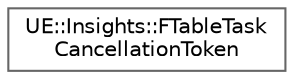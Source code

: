 digraph "Graphical Class Hierarchy"
{
 // INTERACTIVE_SVG=YES
 // LATEX_PDF_SIZE
  bgcolor="transparent";
  edge [fontname=Helvetica,fontsize=10,labelfontname=Helvetica,labelfontsize=10];
  node [fontname=Helvetica,fontsize=10,shape=box,height=0.2,width=0.4];
  rankdir="LR";
  Node0 [id="Node000000",label="UE::Insights::FTableTask\lCancellationToken",height=0.2,width=0.4,color="grey40", fillcolor="white", style="filled",URL="$db/d59/classUE_1_1Insights_1_1FTableTaskCancellationToken.html",tooltip=" "];
}
